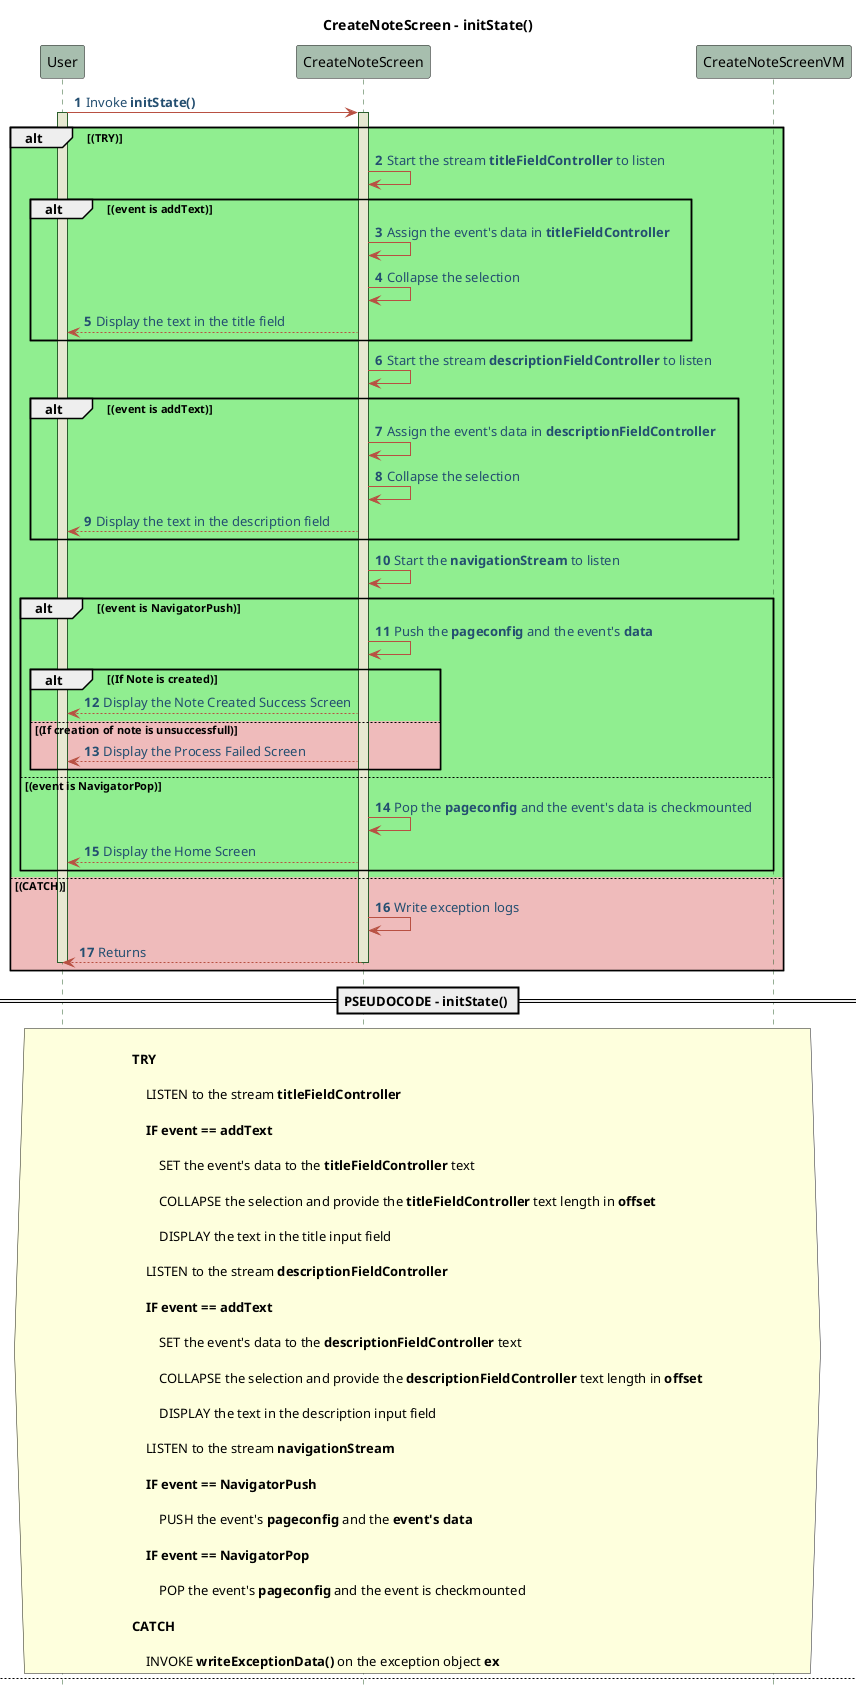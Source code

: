 @startuml CreateNoteScreen-Sequence-Pseudo
!define POSITIVERESPONSE 90EE90

!define NEGATIVEERESPONSE EFBBBB

!define NUETRALRESPONSE F2DC79

skinparam sequence{
    ParticipantBackgroundColor #A7BEAE

    LifeLineBackgroundColor #E7E8D1

    LifeLineBorderColor #2C5F2D

    ActorBackgroundColor #FC766AFF

    ActorBorderColor #FC766AFF

    ArrowColor #B85042

    ArrowFontColor #234E70

}
title CreateNoteScreen - initState() 
autonumber 1 
hide footbox 
User -> CreateNoteScreen : Invoke **initState()** 
activate User 
activate CreateNoteScreen 
alt #POSITIVERESPONSE (TRY)
    CreateNoteScreen -> CreateNoteScreen : Start the stream **titleFieldController** to listen 
    alt #POSITIVERESPONSE (event is addText)
        CreateNoteScreen -> CreateNoteScreen : Assign the event's data in **titleFieldController**
        CreateNoteScreen -> CreateNoteScreen : Collapse the selection 
        CreateNoteScreen --> User : Display the text in the title field
    end
    CreateNoteScreen -> CreateNoteScreen : Start the stream **descriptionFieldController** to listen 
    alt #POSITIVERESPONSE (event is addText)
        CreateNoteScreen -> CreateNoteScreen : Assign the event's data in **descriptionFieldController**
        CreateNoteScreen -> CreateNoteScreen : Collapse the selection 
        CreateNoteScreen --> User : Display the text in the description field
    end 
    CreateNoteScreen -> CreateNoteScreen : Start the **navigationStream** to listen 
    alt #POSITIVERESPONSE (event is NavigatorPush)
        CreateNoteScreen -> CreateNoteScreen : Push the **pageconfig** and the event's **data**
        alt (If Note is created)
            CreateNoteScreen --> User : Display the Note Created Success Screen
        else #NEGATIVEERESPONSE (If creation of note is unsuccessfull)
            CreateNoteScreen --> User : Display the Process Failed Screen
        end
    else (event is NavigatorPop)
        CreateNoteScreen -> CreateNoteScreen : Pop the **pageconfig** and the event's data is checkmounted 
        CreateNoteScreen --> User : Display the Home Screen
    end
else #NEGATIVEERESPONSE (CATCH)
    CreateNoteScreen -> CreateNoteScreen : Write exception logs 
    CreateNoteScreen --> User : Returns 
    deactivate User 
deactivate CreateNoteScreen
end 
 

==PSEUDOCODE - initState() == 
hnote across 

**TRY**

    LISTEN to the stream **titleFieldController** 

    **IF event == addText** 

        SET the event's data to the **titleFieldController** text 

        COLLAPSE the selection and provide the **titleFieldController** text length in **offset**

        DISPLAY the text in the title input field 

    LISTEN to the stream **descriptionFieldController** 
    
    **IF event == addText** 

        SET the event's data to the **descriptionFieldController** text 

        COLLAPSE the selection and provide the **descriptionFieldController** text length in **offset**

        DISPLAY the text in the description input field 
    
    LISTEN to the stream **navigationStream** 

    **IF event == NavigatorPush** 

        PUSH the event's **pageconfig** and the **event's data**
    
    **IF event == NavigatorPop** 

        POP the event's **pageconfig** and the event is checkmounted 

**CATCH**
    
    INVOKE **writeExceptionData()** on the exception object **ex**
end hnote 

newpage CreateNoteScreen - User types in title field 
autonumber 1 
hide footbox 
User -> CreateNoteScreen : Enters text in **title** field 
activate User 
activate CreateNoteScreen
CreateNoteScreen -> CreateNoteScreenVM : Invokes **onChangeTitle(title : String)**
activate CreateNoteScreenVM
CreateNoteScreenVM --> CreateNoteScreen : Returns
deactivate CreateNoteScreenVM  
CreateNoteScreen --> User : Returns 
deactivate CreateNoteScreen 
deactivate User 

==PSEUDOCODE - User types in title field==
hnote across 
    TYPES on the **title** field 

    INVOKES **onChangeTitle(title : String)**
end hnote 

newpage CreateNoteScreen - User types in description field 
autonumber 1 
hide footbox 
User -> CreateNoteScreen : Enters text in **description** field 
activate User 
activate CreateNoteScreen
CreateNoteScreen -> CreateNoteScreenVM : Invokes **onChangeDescription(description : String)**
activate CreateNoteScreenVM
CreateNoteScreenVM --> CreateNoteScreen : Returns
deactivate CreateNoteScreenVM  
CreateNoteScreen --> User : Returns 
deactivate CreateNoteScreen 
deactivate User 

==PSEUDOCODE - User types in title field==
hnote across 
    TYPES on the **description** field 

    INVOKES **onChangeDescription(title : String)**
end hnote 

newpage CreateNoteScreen - "Create" button.clicked
autonumber 1
hide footbox 
User -> CreateNoteScreen : "Create" button.clicked
activate User 
activate CreateNoteScreen 
CreateNoteScreen -> CreateNoteScreenVM : Invokes **createNoteInService()**
activate CreateNoteScreenVM
CreateNoteScreenVM --> CreateNoteScreen : Returns 
deactivate CreateNoteScreenVM 
CreateNoteScreen --> User : Returns 
deactivate User 
deactivate CreateNoteScreen 

==PSEUDOCODE - "Create" button.clicked==
hnote across 
    CLICKS **Create** button

    INVOKE **createNoteInService()**
end hnote 

newpage CreateNoteScreen - "Go back" button.clicked
autonumber 
hide footbox 
User -> CreateNoteScreen : "Go back" button.clicked
activate User 
activate CreateNoteScreen 
CreateNoteScreen -> CreateNoteScreenVM : Invokes **navigateToHomeScreen()**
activate CreateNoteScreenVM
CreateNoteScreenVM --> CreateNoteScreen : Returns 
deactivate CreateNoteScreenVM 
CreateNoteScreen --> User : Returns 
deactivate User 
deactivate CreateNoteScreen 

==PSEUDOCODE - "Create" button.clicked==
hnote across 
    CLICKS **Go back** button

    INVOKE **navigateToHomeScreen()**
end hnote 

newpage CreateNoteScreen - dispose()
autonumber 1 
hide footbox 
User -> CreateNoteScreen : Invoke **dispose()**
activate User 
activate CreateNoteScreen 
CreateNoteScreen-> CreateNoteScreen : Dispose the **titleFieldController**
CreateNoteScreen -> CreateNoteScreen : Dispose the **descriptionFieldController** 
CreateNoteScreen --> User : Returns 
deactivate User 
deactivate CreateNoteScreen 

==PSEUDOCODE - dispose()==
hnote across 
    DISPOSE the **titleFieldController**

    DISPOSE the **descriptionFieldController** 
end hnote 